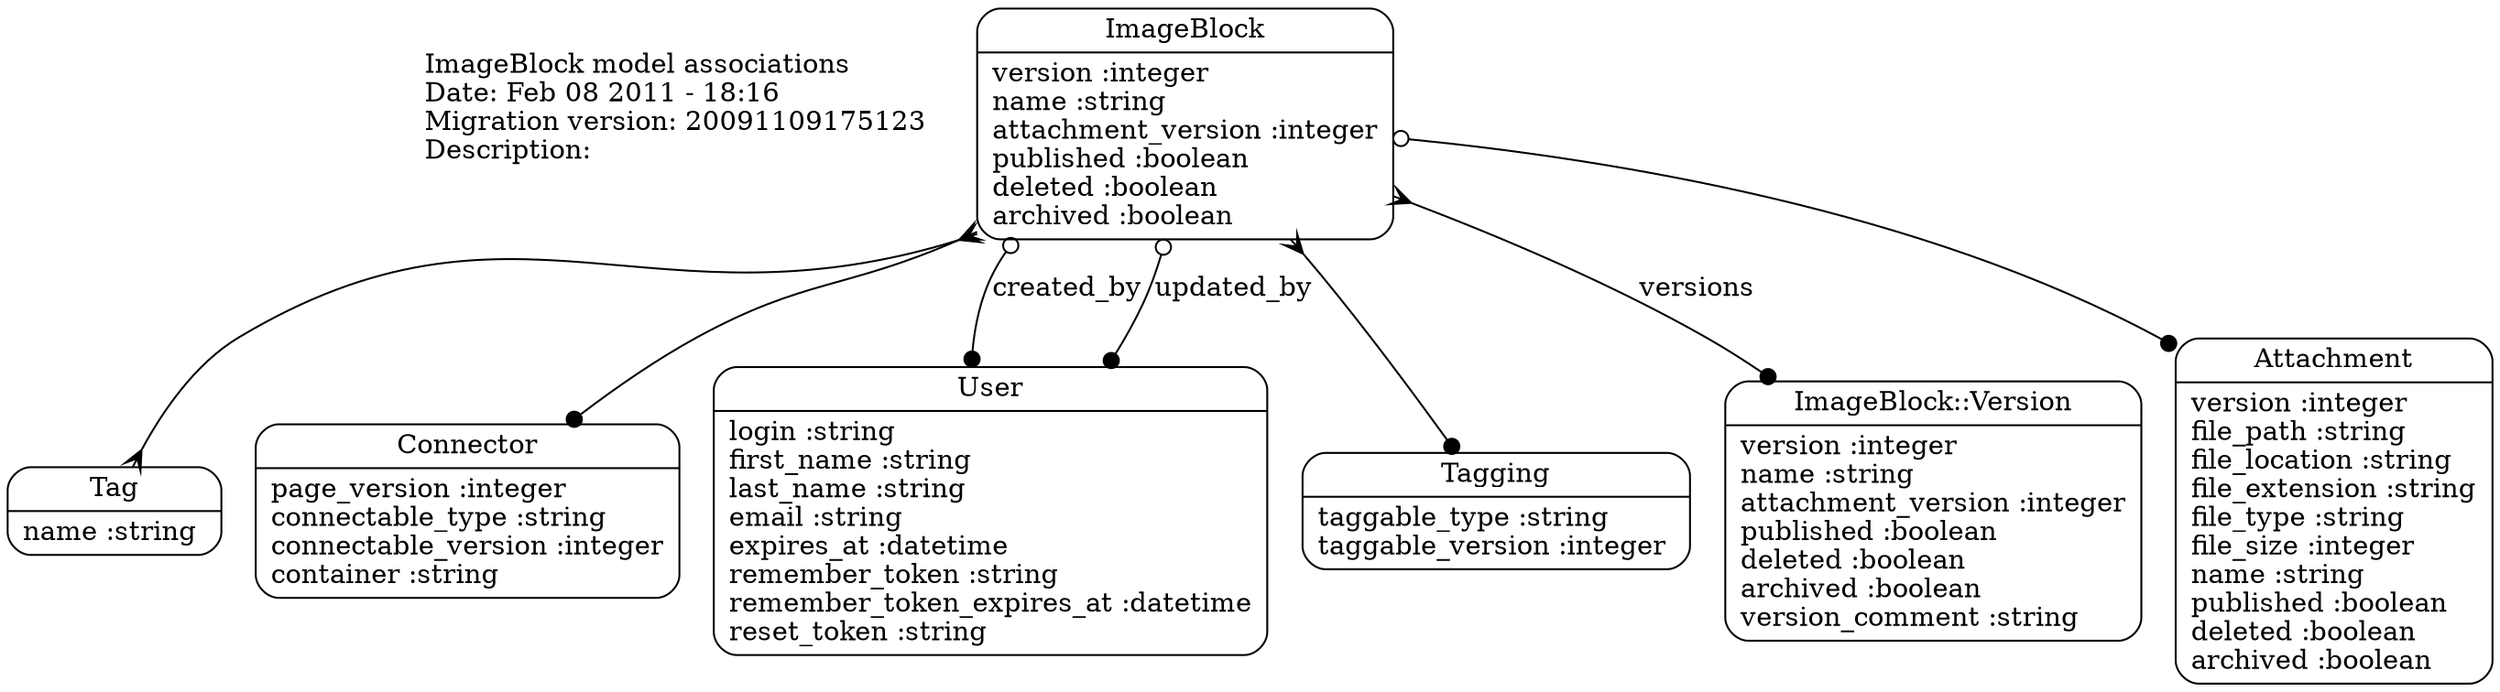 digraph model_diagram {
	graph[overlap=false, splines=true]
	_diagram_info [shape="plaintext", label="ImageBlock model associations \lDate: Feb 08 2011 - 18:16\lMigration version: 20091109175123\lDescription: \l\l", fontsize=14]
	"ImageBlock" [label="{ImageBlock | version :integer\lname :string\lattachment_version :integer\lpublished :boolean\ldeleted :boolean\larchived :boolean \l} ", shape="Mrecord"]
	"Tag" [label="{Tag | name :string \l} ", shape="Mrecord"]
	"Connector" [label="{Connector | page_version :integer\lconnectable_type :string\lconnectable_version :integer\lcontainer :string \l} ", shape="Mrecord"]
	"User" [label="{User | login :string\lfirst_name :string\llast_name :string\lemail :string\lexpires_at :datetime\lremember_token :string\lremember_token_expires_at :datetime\lreset_token :string \l} ", shape="Mrecord"]
	"Tagging" [label="{Tagging | taggable_type :string\ltaggable_version :integer \l} ", shape="Mrecord"]
	"ImageBlock::Version" [label="{ImageBlock::Version | version :integer\lname :string\lattachment_version :integer\lpublished :boolean\ldeleted :boolean\larchived :boolean\lversion_comment :string \l} ", shape="Mrecord"]
	"Attachment" [label="{Attachment | version :integer\lfile_path :string\lfile_location :string\lfile_extension :string\lfile_type :string\lfile_size :integer\lname :string\lpublished :boolean\ldeleted :boolean\larchived :boolean \l} ", shape="Mrecord"]

 "ImageBlock" -> "Tag" [arrowtail="crow", dir="both", arrowhead="crow"]
  "ImageBlock" -> "Connector" [arrowtail="crow", dir="both", arrowhead="dot"]
  "ImageBlock" -> "User" [arrowtail="odot", dir="both", arrowhead="dot", label="created_by"]
  "ImageBlock" -> "Tagging" [arrowtail="crow", dir="both", arrowhead="dot"]
  "ImageBlock" -> "ImageBlock::Version" [arrowtail="crow", dir="both", arrowhead="dot", label="versions"]
  "ImageBlock" -> "User" [arrowtail="odot", dir="both", arrowhead="dot", label="updated_by"]
  "ImageBlock" -> "Attachment" [arrowtail="odot", dir="both", arrowhead="dot"]
 }

